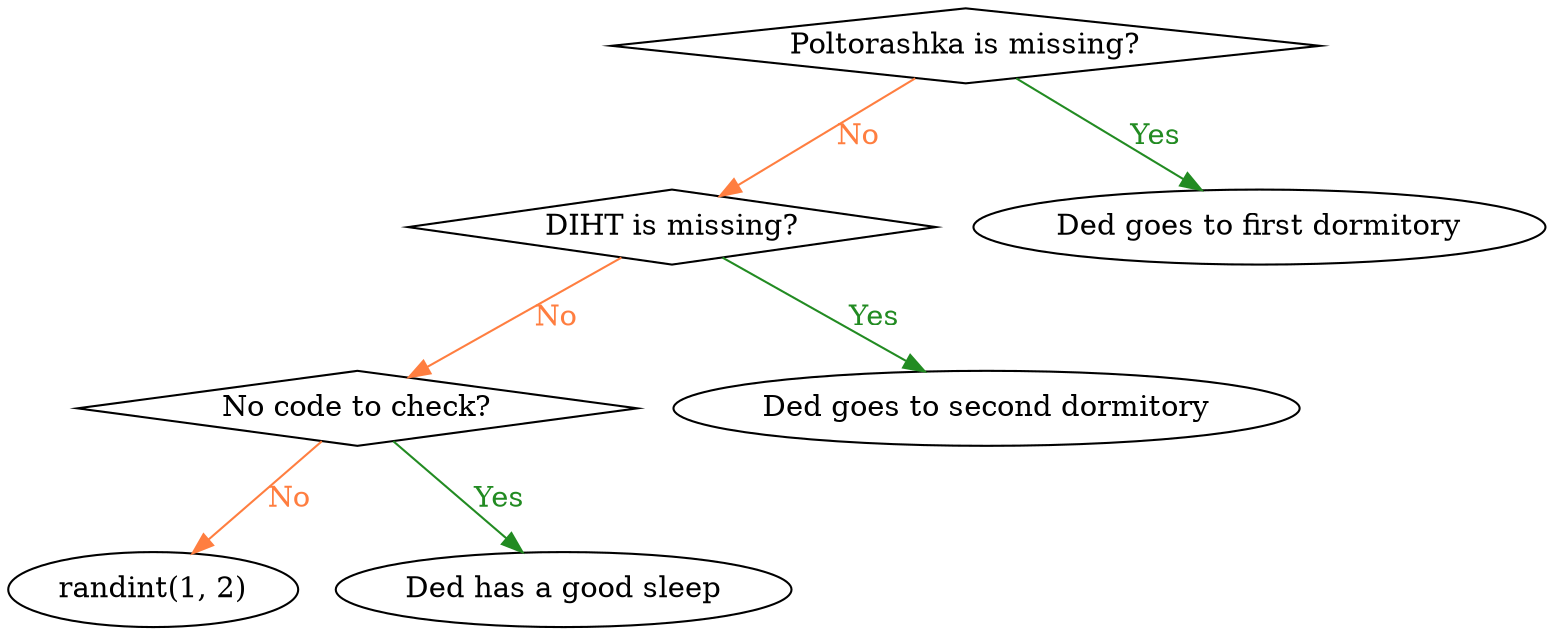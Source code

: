 digraph G {
    N0 [shape=diamond, label="Poltorashka is missing?"]
    N1 [shape=diamond, label="DIHT is missing?"]
    N3 [shape=diamond, label="No code to check?"]
    N5 [label="randint(1, 2)"]
    N6 [label="Ded has a good sleep"]
    N3 -> N5 [color="#ff7e40", fontcolor="#ff7e40", label="No"]
    N3 -> N6 [color="#228b22", fontcolor="#228b22", label="Yes"]
    N4 [label="Ded goes to second dormitory"]
    N1 -> N3 [color="#ff7e40", fontcolor="#ff7e40", label="No"]
    N1 -> N4 [color="#228b22", fontcolor="#228b22", label="Yes"]
    N2 [label="Ded goes to first dormitory"]
    N0 -> N1 [color="#ff7e40", fontcolor="#ff7e40", label="No"]
    N0 -> N2 [color="#228b22", fontcolor="#228b22", label="Yes"]
}
